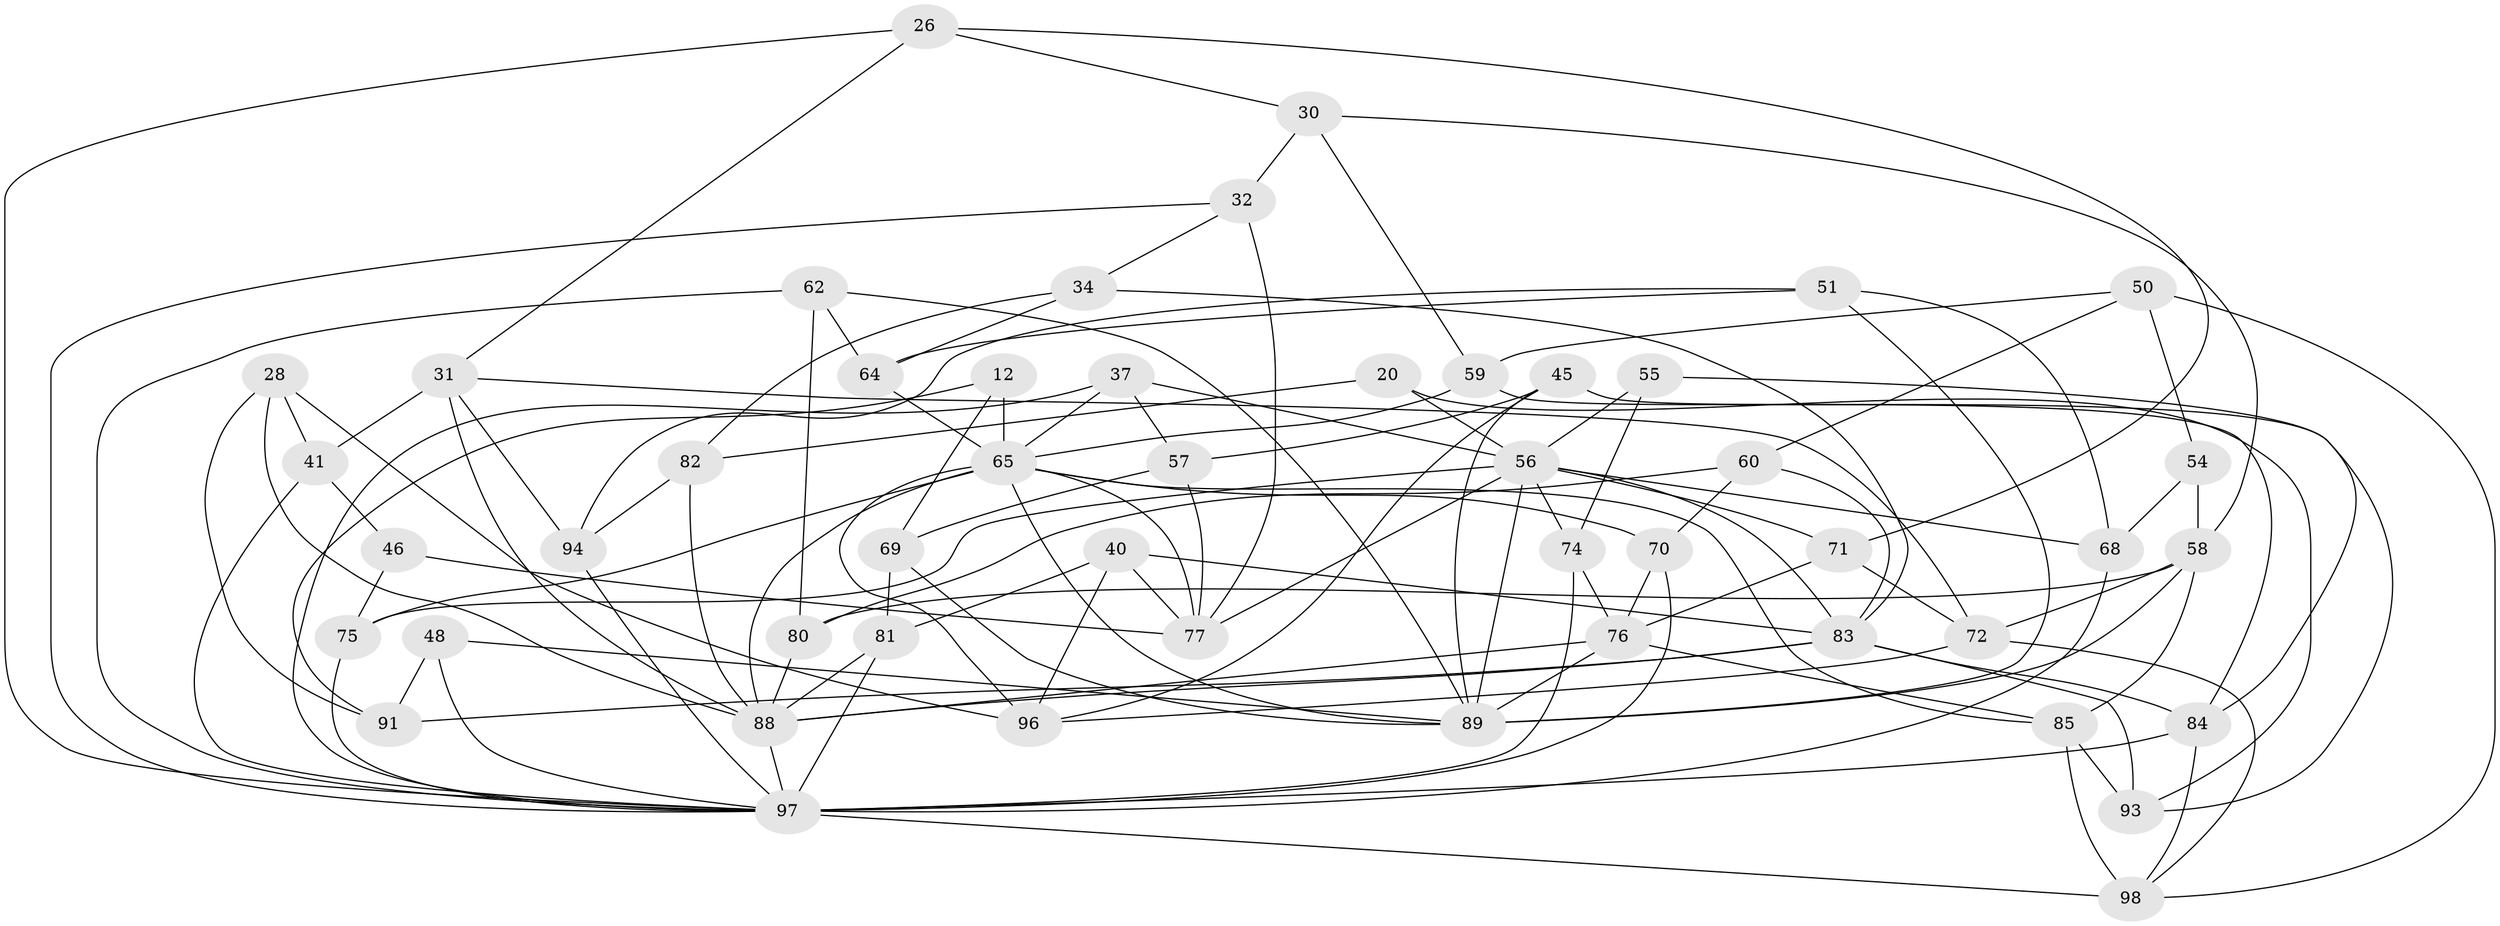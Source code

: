 // original degree distribution, {4: 1.0}
// Generated by graph-tools (version 1.1) at 2025/58/03/09/25 04:58:40]
// undirected, 49 vertices, 120 edges
graph export_dot {
graph [start="1"]
  node [color=gray90,style=filled];
  12;
  20;
  26;
  28;
  30;
  31 [super="+29"];
  32;
  34;
  37;
  40;
  41;
  45;
  46;
  48;
  50 [super="+10"];
  51;
  54;
  55;
  56 [super="+2+4+7+52+22"];
  57;
  58 [super="+49"];
  59;
  60;
  62;
  64;
  65 [super="+15+44+19+47"];
  68;
  69;
  70;
  71;
  72 [super="+13"];
  74 [super="+18"];
  75;
  76 [super="+67+36"];
  77 [super="+38"];
  80;
  81;
  82 [super="+3"];
  83 [super="+8"];
  84 [super="+53"];
  85 [super="+73"];
  88 [super="+24+79+66"];
  89 [super="+23+87+78+61"];
  91 [super="+86"];
  93;
  94;
  96 [super="+35"];
  97 [super="+16+95+90+39"];
  98 [super="+42"];
  12 -- 69;
  12 -- 91 [weight=2];
  12 -- 65;
  20 -- 93;
  20 -- 82 [weight=2];
  20 -- 56;
  26 -- 71;
  26 -- 30;
  26 -- 31;
  26 -- 97;
  28 -- 41;
  28 -- 91;
  28 -- 96;
  28 -- 88;
  30 -- 32;
  30 -- 59;
  30 -- 58;
  31 -- 94;
  31 -- 41;
  31 -- 72;
  31 -- 88 [weight=2];
  32 -- 97;
  32 -- 77;
  32 -- 34;
  34 -- 83;
  34 -- 64;
  34 -- 82;
  37 -- 57;
  37 -- 56;
  37 -- 97;
  37 -- 65;
  40 -- 81;
  40 -- 83;
  40 -- 77;
  40 -- 96;
  41 -- 46;
  41 -- 97;
  45 -- 96;
  45 -- 57;
  45 -- 93;
  45 -- 89;
  46 -- 75;
  46 -- 77 [weight=2];
  48 -- 91 [weight=2];
  48 -- 97;
  48 -- 89;
  50 -- 98 [weight=2];
  50 -- 60;
  50 -- 54 [weight=2];
  50 -- 59;
  51 -- 64;
  51 -- 94;
  51 -- 68;
  51 -- 89;
  54 -- 58;
  54 -- 68;
  55 -- 74 [weight=2];
  55 -- 56;
  55 -- 84;
  56 -- 68;
  56 -- 75;
  56 -- 83;
  56 -- 74;
  56 -- 77 [weight=2];
  56 -- 71;
  56 -- 89 [weight=4];
  57 -- 69;
  57 -- 77;
  58 -- 80;
  58 -- 89 [weight=2];
  58 -- 85;
  58 -- 72 [weight=2];
  59 -- 84;
  59 -- 65;
  60 -- 80;
  60 -- 70;
  60 -- 83;
  62 -- 64;
  62 -- 80;
  62 -- 97;
  62 -- 89;
  64 -- 65;
  65 -- 96 [weight=2];
  65 -- 75;
  65 -- 70;
  65 -- 89 [weight=4];
  65 -- 88 [weight=2];
  65 -- 77;
  65 -- 85;
  68 -- 97;
  69 -- 81;
  69 -- 89;
  70 -- 97;
  70 -- 76;
  71 -- 72;
  71 -- 76;
  72 -- 96;
  72 -- 98;
  74 -- 76;
  74 -- 97 [weight=2];
  75 -- 97;
  76 -- 88 [weight=3];
  76 -- 85;
  76 -- 89;
  80 -- 88;
  81 -- 97;
  81 -- 88;
  82 -- 94;
  82 -- 88 [weight=2];
  83 -- 88;
  83 -- 91;
  83 -- 93;
  83 -- 84;
  84 -- 97 [weight=2];
  84 -- 98;
  85 -- 98 [weight=2];
  85 -- 93;
  88 -- 97;
  94 -- 97;
  97 -- 98 [weight=2];
}
